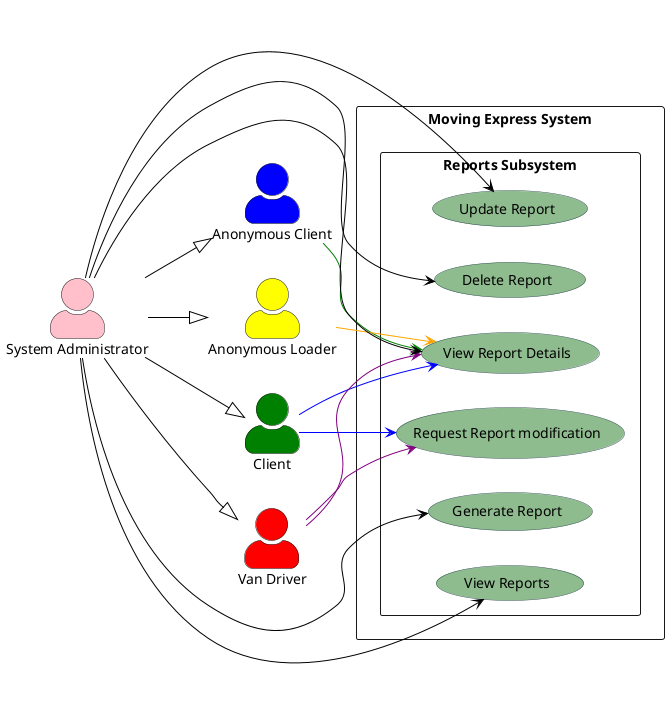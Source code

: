@startuml

left to right direction
skinparam actorStyle awesome
skinparam usecase {
    BackgroundColor DarkSeaGreen
    BorderColor DarkSlateGray
    ArrowColor Black
    ActorBorderColor black
    ActorFontName Courier
    ActorBackgroundColor<< Human >> Gold
}

actor  "Anonymous Client" #Blue
actor  "Anonymous Loader" #Yellow
actor  "Client" #Green
actor  "Van Driver" #Red
actor  "System Administrator" as Admin #Pink


rectangle "Moving Express System" {
    rectangle "Reports Subsystem" {
      usecase "Generate Report"
      usecase "Request Report modification"
      usecase "View Report Details"
      usecase "View Reports"
      usecase "Update Report"
      usecase "Delete Report"

    }
}


"Client" -[#Blue]-> "View Report Details"
"Client" -[#Blue]-> "Request Report modification"


"Anonymous Client" -[#Green]-> "View Report Details"

"Van Driver" -[#Purple]-> "View Report Details"
"Van Driver" -[#Purple]-> "Request Report modification"

"Anonymous Loader" -[#Orange]-> "View Report Details"

Admin --> "Generate Report"
Admin -> "View Report Details"
Admin --> "View Reports"
Admin -> "Update Report"
Admin -> "Delete Report"


Admin --|> "Client"
Admin --|> "Anonymous Client"
Admin --|> "Anonymous Loader"
Admin --|> "Van Driver"


@enduml